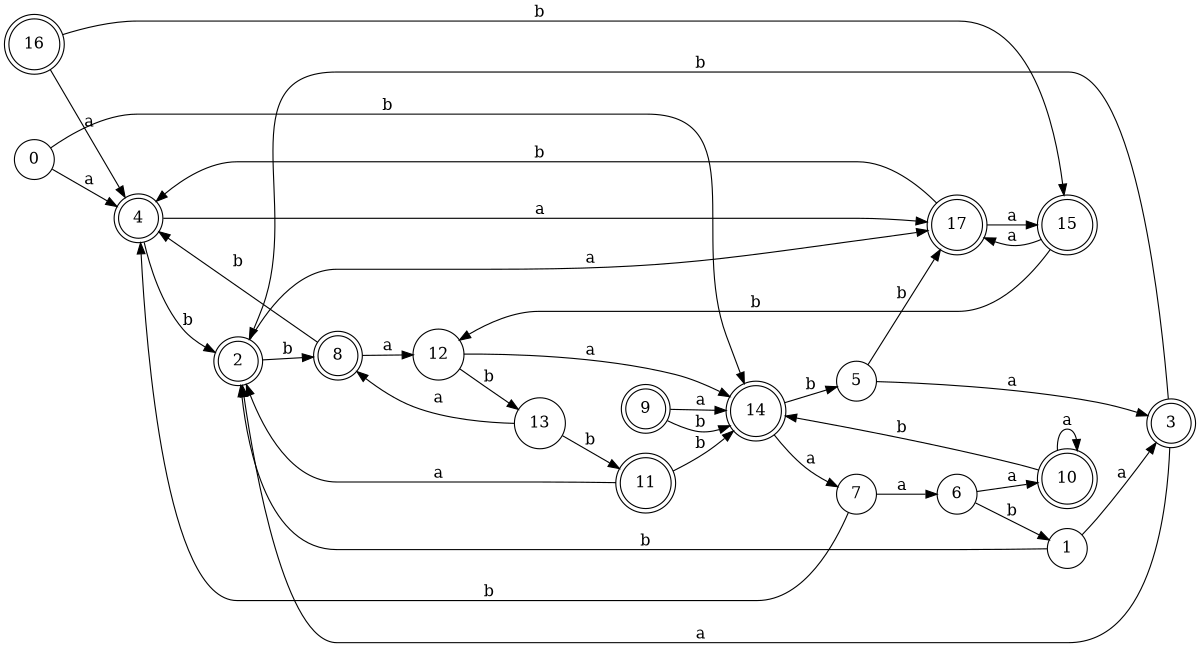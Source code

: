 digraph n15_8 {
__start0 [label="" shape="none"];

rankdir=LR;
size="8,5";

s0 [style="filled", color="black", fillcolor="white" shape="circle", label="0"];
s1 [style="filled", color="black", fillcolor="white" shape="circle", label="1"];
s2 [style="rounded,filled", color="black", fillcolor="white" shape="doublecircle", label="2"];
s3 [style="rounded,filled", color="black", fillcolor="white" shape="doublecircle", label="3"];
s4 [style="rounded,filled", color="black", fillcolor="white" shape="doublecircle", label="4"];
s5 [style="filled", color="black", fillcolor="white" shape="circle", label="5"];
s6 [style="filled", color="black", fillcolor="white" shape="circle", label="6"];
s7 [style="filled", color="black", fillcolor="white" shape="circle", label="7"];
s8 [style="rounded,filled", color="black", fillcolor="white" shape="doublecircle", label="8"];
s9 [style="rounded,filled", color="black", fillcolor="white" shape="doublecircle", label="9"];
s10 [style="rounded,filled", color="black", fillcolor="white" shape="doublecircle", label="10"];
s11 [style="rounded,filled", color="black", fillcolor="white" shape="doublecircle", label="11"];
s12 [style="filled", color="black", fillcolor="white" shape="circle", label="12"];
s13 [style="filled", color="black", fillcolor="white" shape="circle", label="13"];
s14 [style="rounded,filled", color="black", fillcolor="white" shape="doublecircle", label="14"];
s15 [style="rounded,filled", color="black", fillcolor="white" shape="doublecircle", label="15"];
s16 [style="rounded,filled", color="black", fillcolor="white" shape="doublecircle", label="16"];
s17 [style="rounded,filled", color="black", fillcolor="white" shape="doublecircle", label="17"];
s0 -> s4 [label="a"];
s0 -> s14 [label="b"];
s1 -> s3 [label="a"];
s1 -> s2 [label="b"];
s2 -> s17 [label="a"];
s2 -> s8 [label="b"];
s3 -> s2 [label="a"];
s3 -> s2 [label="b"];
s4 -> s17 [label="a"];
s4 -> s2 [label="b"];
s5 -> s3 [label="a"];
s5 -> s17 [label="b"];
s6 -> s10 [label="a"];
s6 -> s1 [label="b"];
s7 -> s6 [label="a"];
s7 -> s4 [label="b"];
s8 -> s12 [label="a"];
s8 -> s4 [label="b"];
s9 -> s14 [label="a"];
s9 -> s14 [label="b"];
s10 -> s10 [label="a"];
s10 -> s14 [label="b"];
s11 -> s2 [label="a"];
s11 -> s14 [label="b"];
s12 -> s14 [label="a"];
s12 -> s13 [label="b"];
s13 -> s8 [label="a"];
s13 -> s11 [label="b"];
s14 -> s7 [label="a"];
s14 -> s5 [label="b"];
s15 -> s17 [label="a"];
s15 -> s12 [label="b"];
s16 -> s4 [label="a"];
s16 -> s15 [label="b"];
s17 -> s15 [label="a"];
s17 -> s4 [label="b"];

}